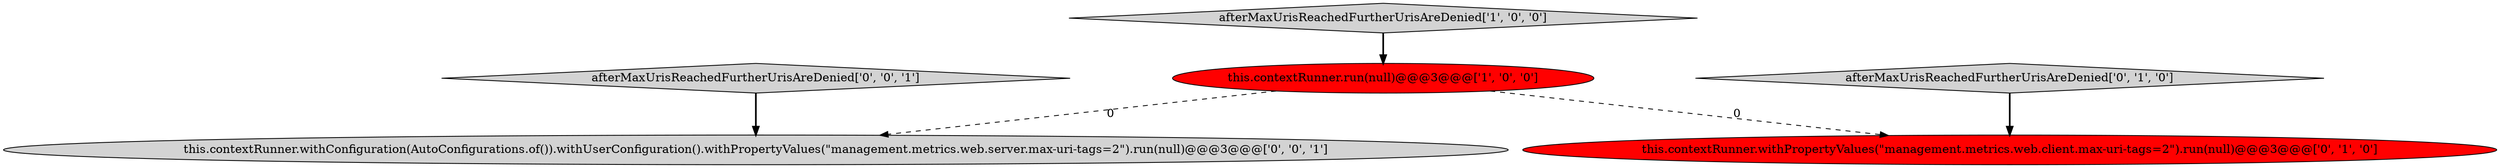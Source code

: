 digraph {
4 [style = filled, label = "this.contextRunner.withConfiguration(AutoConfigurations.of()).withUserConfiguration().withPropertyValues(\"management.metrics.web.server.max-uri-tags=2\").run(null)@@@3@@@['0', '0', '1']", fillcolor = lightgray, shape = ellipse image = "AAA0AAABBB3BBB"];
5 [style = filled, label = "afterMaxUrisReachedFurtherUrisAreDenied['0', '0', '1']", fillcolor = lightgray, shape = diamond image = "AAA0AAABBB3BBB"];
2 [style = filled, label = "this.contextRunner.withPropertyValues(\"management.metrics.web.client.max-uri-tags=2\").run(null)@@@3@@@['0', '1', '0']", fillcolor = red, shape = ellipse image = "AAA1AAABBB2BBB"];
3 [style = filled, label = "afterMaxUrisReachedFurtherUrisAreDenied['0', '1', '0']", fillcolor = lightgray, shape = diamond image = "AAA0AAABBB2BBB"];
0 [style = filled, label = "this.contextRunner.run(null)@@@3@@@['1', '0', '0']", fillcolor = red, shape = ellipse image = "AAA1AAABBB1BBB"];
1 [style = filled, label = "afterMaxUrisReachedFurtherUrisAreDenied['1', '0', '0']", fillcolor = lightgray, shape = diamond image = "AAA0AAABBB1BBB"];
0->2 [style = dashed, label="0"];
0->4 [style = dashed, label="0"];
1->0 [style = bold, label=""];
3->2 [style = bold, label=""];
5->4 [style = bold, label=""];
}
